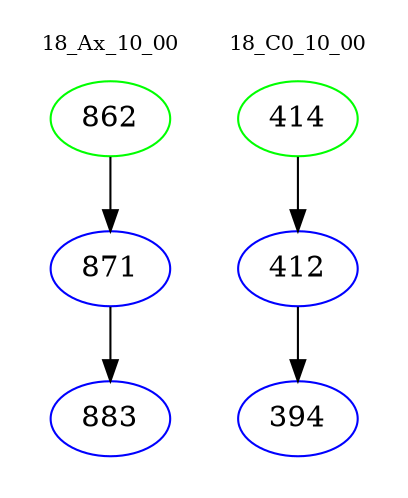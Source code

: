 digraph{
subgraph cluster_0 {
color = white
label = "18_Ax_10_00";
fontsize=10;
T0_862 [label="862", color="green"]
T0_862 -> T0_871 [color="black"]
T0_871 [label="871", color="blue"]
T0_871 -> T0_883 [color="black"]
T0_883 [label="883", color="blue"]
}
subgraph cluster_1 {
color = white
label = "18_C0_10_00";
fontsize=10;
T1_414 [label="414", color="green"]
T1_414 -> T1_412 [color="black"]
T1_412 [label="412", color="blue"]
T1_412 -> T1_394 [color="black"]
T1_394 [label="394", color="blue"]
}
}
